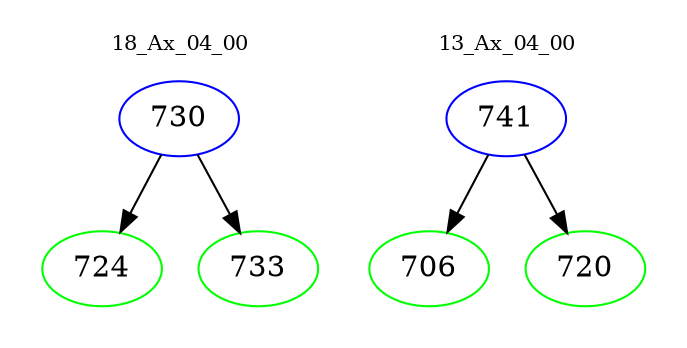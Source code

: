 digraph{
subgraph cluster_0 {
color = white
label = "18_Ax_04_00";
fontsize=10;
T0_730 [label="730", color="blue"]
T0_730 -> T0_724 [color="black"]
T0_724 [label="724", color="green"]
T0_730 -> T0_733 [color="black"]
T0_733 [label="733", color="green"]
}
subgraph cluster_1 {
color = white
label = "13_Ax_04_00";
fontsize=10;
T1_741 [label="741", color="blue"]
T1_741 -> T1_706 [color="black"]
T1_706 [label="706", color="green"]
T1_741 -> T1_720 [color="black"]
T1_720 [label="720", color="green"]
}
}
